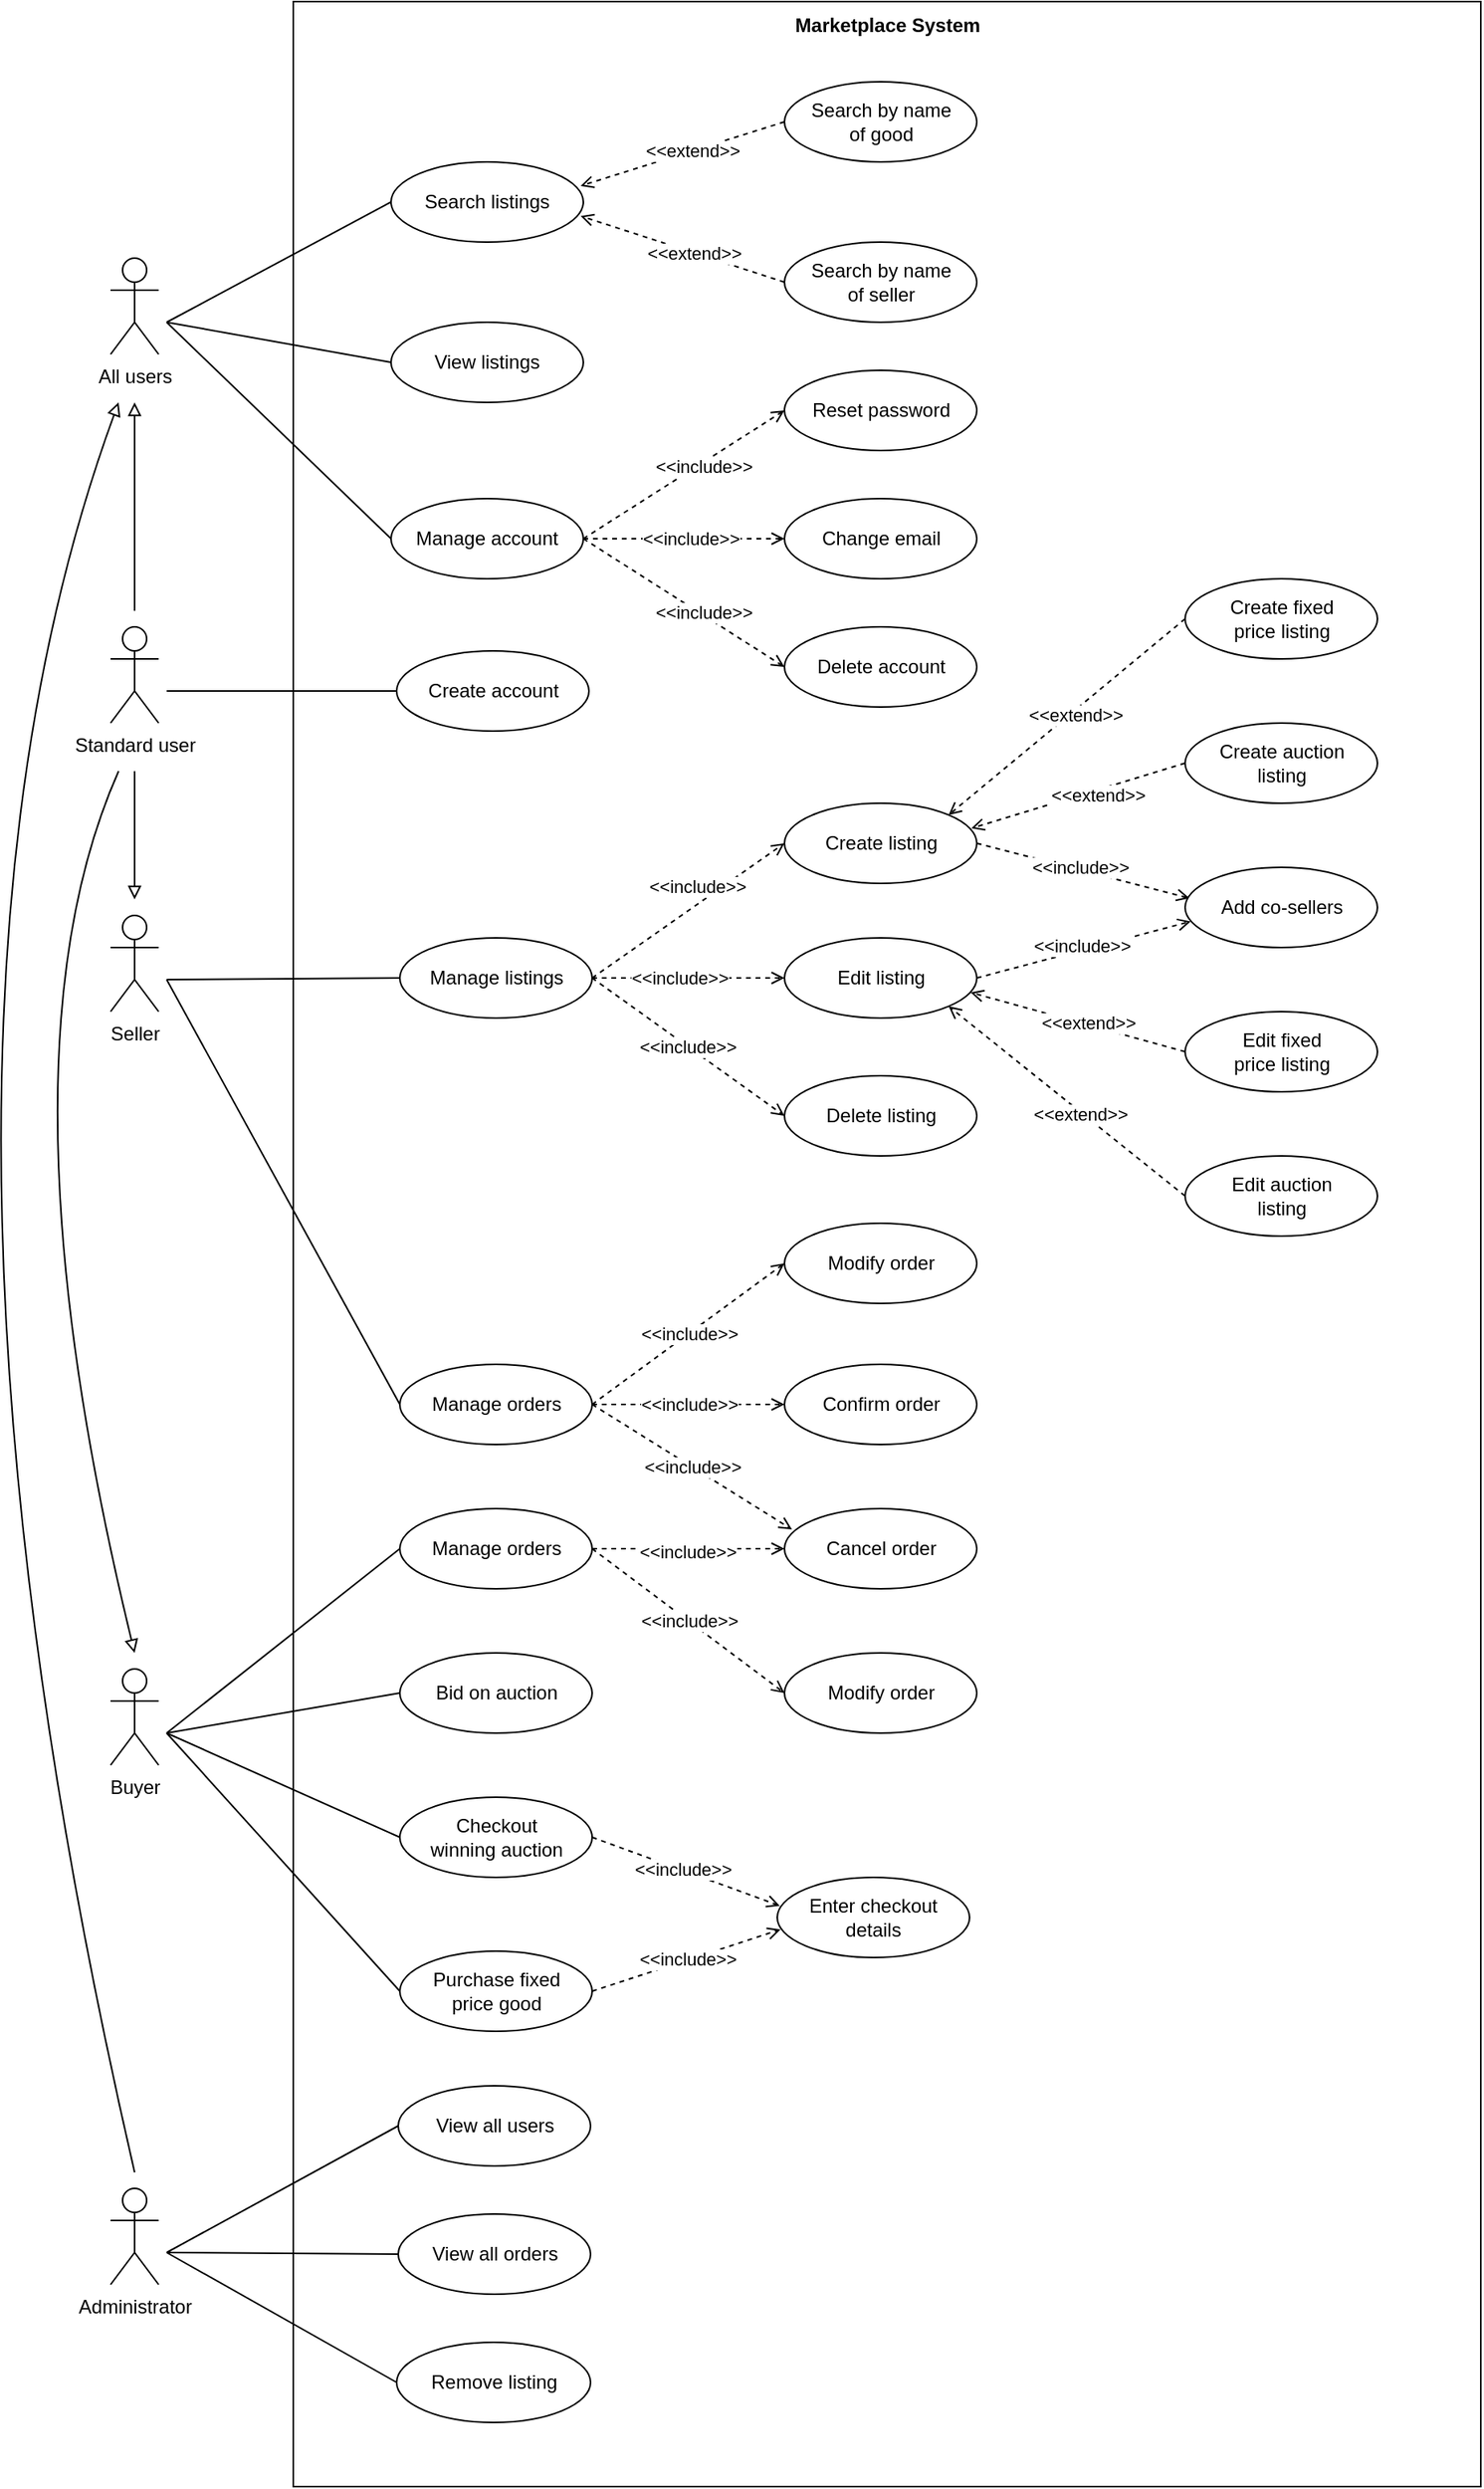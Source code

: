 <mxfile version="20.2.3" type="google"><diagram id="j36qbxRdaS5NxlowPy39" name="Page-1"><mxGraphModel grid="1" page="1" gridSize="10" guides="1" tooltips="1" connect="1" arrows="1" fold="1" pageScale="1" pageWidth="827" pageHeight="1169" math="0" shadow="0"><root><mxCell id="0"/><mxCell id="1" parent="0"/><mxCell id="oLi4YwqXb1NKrs59bNNy-26" value="" style="rounded=0;whiteSpace=wrap;html=1;" vertex="1" parent="1"><mxGeometry x="2154" y="350" width="741" height="1550" as="geometry"/></mxCell><mxCell id="oLi4YwqXb1NKrs59bNNy-27" value="&lt;b&gt;Marketplace System&lt;/b&gt;" style="text;html=1;strokeColor=none;fillColor=none;align=center;verticalAlign=middle;whiteSpace=wrap;rounded=0;" vertex="1" parent="1"><mxGeometry x="2464.5" y="350" width="120" height="30" as="geometry"/></mxCell><mxCell id="oLi4YwqXb1NKrs59bNNy-29" value="Search listings" style="ellipse;whiteSpace=wrap;html=1;" vertex="1" parent="1"><mxGeometry x="2215" y="450" width="120" height="50" as="geometry"/></mxCell><mxCell id="oLi4YwqXb1NKrs59bNNy-30" style="edgeStyle=none;rounded=0;orthogonalLoop=1;jettySize=auto;html=1;exitX=0;exitY=0.5;exitDx=0;exitDy=0;endArrow=none;endFill=0;entryX=1;entryY=0.5;entryDx=0;entryDy=0;" edge="1" parent="1" source="oLi4YwqXb1NKrs59bNNy-36" target="oLi4YwqXb1NKrs59bNNy-103"><mxGeometry relative="1" as="geometry"><mxPoint x="2074" y="1254" as="targetPoint"/></mxGeometry></mxCell><mxCell id="oLi4YwqXb1NKrs59bNNy-33" style="edgeStyle=none;rounded=0;orthogonalLoop=1;jettySize=auto;html=1;entryX=0.017;entryY=0.65;entryDx=0;entryDy=0;dashed=1;endArrow=open;endFill=0;exitX=1;exitY=0.5;exitDx=0;exitDy=0;entryPerimeter=0;" edge="1" parent="1" source="oLi4YwqXb1NKrs59bNNy-36" target="oLi4YwqXb1NKrs59bNNy-51"><mxGeometry relative="1" as="geometry"/></mxCell><mxCell id="oLi4YwqXb1NKrs59bNNy-34" value="&lt;span style=&quot;color: rgba(0, 0, 0, 0); font-family: monospace; font-size: 0px; text-align: start; background-color: rgb(248, 249, 250);&quot;&gt;%3CmxGraphModel%3E%3Croot%3E%3CmxCell%20id%3D%220%22%2F%3E%3CmxCell%20id%3D%221%22%20parent%3D%220%22%2F%3E%3CmxCell%20id%3D%222%22%20value%3D%22%26amp%3Blt%3B%26amp%3Blt%3Binclude%26amp%3Bgt%3B%26amp%3Bgt%3B%22%20style%3D%22edgeLabel%3Bhtml%3D1%3Balign%3Dcenter%3BverticalAlign%3Dmiddle%3Bresizable%3D0%3Bpoints%3D%5B%5D%3B%22%20vertex%3D%221%22%20connectable%3D%220%22%20parent%3D%221%22%3E%3CmxGeometry%20x%3D%22564.746%22%20y%3D%22375.744%22%20as%3D%22geometry%22%2F%3E%3C%2FmxCell%3E%3C%2Froot%3E%3C%2FmxGraphModel%3E&lt;/span&gt;" style="edgeLabel;html=1;align=center;verticalAlign=middle;resizable=0;points=[];" connectable="0" vertex="1" parent="oLi4YwqXb1NKrs59bNNy-33"><mxGeometry x="-0.069" relative="1" as="geometry"><mxPoint as="offset"/></mxGeometry></mxCell><mxCell id="oLi4YwqXb1NKrs59bNNy-35" value="&amp;lt;&amp;lt;include&amp;gt;&amp;gt;" style="edgeLabel;html=1;align=center;verticalAlign=middle;resizable=0;points=[];" connectable="0" vertex="1" parent="oLi4YwqXb1NKrs59bNNy-33"><mxGeometry x="-0.014" y="-1" relative="1" as="geometry"><mxPoint x="1" y="-2" as="offset"/></mxGeometry></mxCell><mxCell id="oLi4YwqXb1NKrs59bNNy-36" value="Purchase fixed &lt;br&gt;price good" style="ellipse;whiteSpace=wrap;html=1;" vertex="1" parent="1"><mxGeometry x="2220.5" y="1566" width="120" height="50" as="geometry"/></mxCell><mxCell id="oLi4YwqXb1NKrs59bNNy-37" style="edgeStyle=none;rounded=0;orthogonalLoop=1;jettySize=auto;html=1;endArrow=none;endFill=0;exitX=0;exitY=0.5;exitDx=0;exitDy=0;entryX=1;entryY=0.5;entryDx=0;entryDy=0;" edge="1" parent="1" source="oLi4YwqXb1NKrs59bNNy-38" target="oLi4YwqXb1NKrs59bNNy-106"><mxGeometry relative="1" as="geometry"><mxPoint x="2074" y="1412" as="targetPoint"/></mxGeometry></mxCell><mxCell id="oLi4YwqXb1NKrs59bNNy-38" value="View all users" style="ellipse;whiteSpace=wrap;html=1;" vertex="1" parent="1"><mxGeometry x="2219.5" y="1650" width="120" height="50" as="geometry"/></mxCell><mxCell id="oLi4YwqXb1NKrs59bNNy-43" style="edgeStyle=none;rounded=0;orthogonalLoop=1;jettySize=auto;html=1;entryX=0.023;entryY=0.386;entryDx=0;entryDy=0;dashed=1;startArrow=none;startFill=0;endArrow=open;endFill=0;exitX=1;exitY=0.5;exitDx=0;exitDy=0;entryPerimeter=0;" edge="1" parent="1" source="oLi4YwqXb1NKrs59bNNy-45" target="oLi4YwqXb1NKrs59bNNy-80"><mxGeometry relative="1" as="geometry"/></mxCell><mxCell id="oLi4YwqXb1NKrs59bNNy-44" value="&amp;lt;&amp;lt;include&amp;gt;&amp;gt;" style="edgeLabel;html=1;align=center;verticalAlign=middle;resizable=0;points=[];" connectable="0" vertex="1" parent="oLi4YwqXb1NKrs59bNNy-43"><mxGeometry x="-0.021" y="2" relative="1" as="geometry"><mxPoint x="-1" as="offset"/></mxGeometry></mxCell><mxCell id="oLi4YwqXb1NKrs59bNNy-45" value="Create listing" style="ellipse;whiteSpace=wrap;html=1;" vertex="1" parent="1"><mxGeometry x="2460.5" y="850" width="120" height="50" as="geometry"/></mxCell><mxCell id="oLi4YwqXb1NKrs59bNNy-46" style="edgeStyle=none;rounded=0;orthogonalLoop=1;jettySize=auto;html=1;exitX=1;exitY=0.5;exitDx=0;exitDy=0;entryX=0.029;entryY=0.675;entryDx=0;entryDy=0;dashed=1;startArrow=none;startFill=0;endArrow=open;endFill=0;entryPerimeter=0;" edge="1" parent="1" source="oLi4YwqXb1NKrs59bNNy-48" target="oLi4YwqXb1NKrs59bNNy-80"><mxGeometry relative="1" as="geometry"/></mxCell><mxCell id="oLi4YwqXb1NKrs59bNNy-47" value="&amp;lt;&amp;lt;include&amp;gt;&amp;gt;" style="edgeLabel;html=1;align=center;verticalAlign=middle;resizable=0;points=[];" connectable="0" vertex="1" parent="oLi4YwqXb1NKrs59bNNy-46"><mxGeometry x="-0.037" relative="1" as="geometry"><mxPoint x="1" y="-3" as="offset"/></mxGeometry></mxCell><mxCell id="oLi4YwqXb1NKrs59bNNy-48" value="Edit listing" style="ellipse;whiteSpace=wrap;html=1;" vertex="1" parent="1"><mxGeometry x="2460.5" y="934" width="120" height="50" as="geometry"/></mxCell><mxCell id="oLi4YwqXb1NKrs59bNNy-49" value="Delete listing" style="ellipse;whiteSpace=wrap;html=1;" vertex="1" parent="1"><mxGeometry x="2460.5" y="1020" width="120" height="50" as="geometry"/></mxCell><mxCell id="oLi4YwqXb1NKrs59bNNy-51" value="Enter checkout details" style="ellipse;whiteSpace=wrap;html=1;" vertex="1" parent="1"><mxGeometry x="2456" y="1520" width="120" height="50" as="geometry"/></mxCell><mxCell id="oLi4YwqXb1NKrs59bNNy-52" style="edgeStyle=none;rounded=0;orthogonalLoop=1;jettySize=auto;html=1;exitX=0;exitY=0.5;exitDx=0;exitDy=0;endArrow=none;endFill=0;entryX=1;entryY=0.5;entryDx=0;entryDy=0;" edge="1" parent="1" source="oLi4YwqXb1NKrs59bNNy-55" target="oLi4YwqXb1NKrs59bNNy-106"><mxGeometry relative="1" as="geometry"><mxPoint x="2075" y="1412" as="targetPoint"/></mxGeometry></mxCell><mxCell id="oLi4YwqXb1NKrs59bNNy-55" value="View all orders" style="ellipse;whiteSpace=wrap;html=1;" vertex="1" parent="1"><mxGeometry x="2219.5" y="1730" width="120" height="50" as="geometry"/></mxCell><mxCell id="oLi4YwqXb1NKrs59bNNy-57" value="Modify order" style="ellipse;whiteSpace=wrap;html=1;" vertex="1" parent="1"><mxGeometry x="2460.5" y="1380" width="120" height="50" as="geometry"/></mxCell><mxCell id="oLi4YwqXb1NKrs59bNNy-61" value="" style="edgeStyle=none;rounded=0;orthogonalLoop=1;jettySize=auto;html=1;exitX=0;exitY=0.5;exitDx=0;exitDy=0;dashed=1;startArrow=none;startFill=0;endArrow=open;endFill=0;entryX=0.972;entryY=0.313;entryDx=0;entryDy=0;entryPerimeter=0;" edge="1" parent="1" source="oLi4YwqXb1NKrs59bNNy-63" target="oLi4YwqXb1NKrs59bNNy-45"><mxGeometry x="0.09" y="21" relative="1" as="geometry"><mxPoint x="2702" y="649" as="targetPoint"/><mxPoint as="offset"/></mxGeometry></mxCell><mxCell id="oLi4YwqXb1NKrs59bNNy-62" value="&amp;lt;&amp;lt;extend&amp;gt;&amp;gt;" style="edgeLabel;html=1;align=center;verticalAlign=middle;resizable=0;points=[];" connectable="0" vertex="1" parent="oLi4YwqXb1NKrs59bNNy-61"><mxGeometry x="-0.022" y="-1" relative="1" as="geometry"><mxPoint x="11" y="1" as="offset"/></mxGeometry></mxCell><mxCell id="oLi4YwqXb1NKrs59bNNy-63" value="Create auction&lt;br&gt;listing" style="ellipse;whiteSpace=wrap;html=1;" vertex="1" parent="1"><mxGeometry x="2710.5" y="800" width="120" height="50" as="geometry"/></mxCell><mxCell id="oLi4YwqXb1NKrs59bNNy-64" style="edgeStyle=none;rounded=0;orthogonalLoop=1;jettySize=auto;html=1;exitX=0;exitY=0.5;exitDx=0;exitDy=0;entryX=1;entryY=0;entryDx=0;entryDy=0;dashed=1;startArrow=none;startFill=0;endArrow=open;endFill=0;" edge="1" parent="1" source="oLi4YwqXb1NKrs59bNNy-66" target="oLi4YwqXb1NKrs59bNNy-45"><mxGeometry relative="1" as="geometry"/></mxCell><mxCell id="oLi4YwqXb1NKrs59bNNy-65" value="&amp;lt;&amp;lt;extend&amp;gt;&amp;gt;" style="edgeLabel;html=1;align=center;verticalAlign=middle;resizable=0;points=[];" connectable="0" vertex="1" parent="oLi4YwqXb1NKrs59bNNy-64"><mxGeometry x="-0.079" y="-2" relative="1" as="geometry"><mxPoint x="1" y="5" as="offset"/></mxGeometry></mxCell><mxCell id="oLi4YwqXb1NKrs59bNNy-66" value="Create fixed &lt;br&gt;price listing" style="ellipse;whiteSpace=wrap;html=1;" vertex="1" parent="1"><mxGeometry x="2710.5" y="710" width="120" height="50" as="geometry"/></mxCell><mxCell id="oLi4YwqXb1NKrs59bNNy-67" style="edgeStyle=none;rounded=0;orthogonalLoop=1;jettySize=auto;html=1;exitX=0;exitY=0.5;exitDx=0;exitDy=0;entryX=0.986;entryY=0.299;entryDx=0;entryDy=0;entryPerimeter=0;dashed=1;startArrow=none;startFill=0;endArrow=open;endFill=0;" edge="1" parent="1" source="oLi4YwqXb1NKrs59bNNy-69" target="oLi4YwqXb1NKrs59bNNy-29"><mxGeometry relative="1" as="geometry"/></mxCell><mxCell id="oLi4YwqXb1NKrs59bNNy-68" value="&amp;lt;&amp;lt;extend&amp;gt;&amp;gt;" style="edgeLabel;html=1;align=center;verticalAlign=middle;resizable=0;points=[];" connectable="0" vertex="1" parent="oLi4YwqXb1NKrs59bNNy-67"><mxGeometry x="-0.051" y="4" relative="1" as="geometry"><mxPoint x="2" y="-5" as="offset"/></mxGeometry></mxCell><mxCell id="oLi4YwqXb1NKrs59bNNy-69" value="Search by name &lt;br&gt;of good" style="ellipse;whiteSpace=wrap;html=1;" vertex="1" parent="1"><mxGeometry x="2460.5" y="400" width="120" height="50" as="geometry"/></mxCell><mxCell id="oLi4YwqXb1NKrs59bNNy-70" style="edgeStyle=none;rounded=0;orthogonalLoop=1;jettySize=auto;html=1;exitX=0;exitY=0.5;exitDx=0;exitDy=0;entryX=0.986;entryY=0.675;entryDx=0;entryDy=0;entryPerimeter=0;dashed=1;startArrow=none;startFill=0;endArrow=open;endFill=0;" edge="1" parent="1" source="oLi4YwqXb1NKrs59bNNy-72" target="oLi4YwqXb1NKrs59bNNy-29"><mxGeometry relative="1" as="geometry"/></mxCell><mxCell id="oLi4YwqXb1NKrs59bNNy-71" value="&amp;lt;&amp;lt;extend&amp;gt;&amp;gt;" style="edgeLabel;html=1;align=center;verticalAlign=middle;resizable=0;points=[];" connectable="0" vertex="1" parent="oLi4YwqXb1NKrs59bNNy-70"><mxGeometry x="-0.1" relative="1" as="geometry"><mxPoint as="offset"/></mxGeometry></mxCell><mxCell id="oLi4YwqXb1NKrs59bNNy-72" value="Search by name&lt;br&gt;of seller" style="ellipse;whiteSpace=wrap;html=1;" vertex="1" parent="1"><mxGeometry x="2460.5" y="500" width="120" height="50" as="geometry"/></mxCell><mxCell id="oLi4YwqXb1NKrs59bNNy-75" value="Create account" style="ellipse;whiteSpace=wrap;html=1;" vertex="1" parent="1"><mxGeometry x="2218.5" y="755" width="120" height="50" as="geometry"/></mxCell><mxCell id="oLi4YwqXb1NKrs59bNNy-80" value="Add co-sellers" style="ellipse;whiteSpace=wrap;html=1;" vertex="1" parent="1"><mxGeometry x="2710.5" y="890" width="120" height="50" as="geometry"/></mxCell><mxCell id="oLi4YwqXb1NKrs59bNNy-81" value="" style="group" connectable="0" vertex="1" parent="1"><mxGeometry x="2035" y="920" width="40" height="90" as="geometry"/></mxCell><mxCell id="oLi4YwqXb1NKrs59bNNy-82" value="" style="rounded=0;whiteSpace=wrap;html=1;strokeColor=none;fillColor=none;" vertex="1" parent="oLi4YwqXb1NKrs59bNNy-81"><mxGeometry y="-10" width="40" height="100" as="geometry"/></mxCell><mxCell id="oLi4YwqXb1NKrs59bNNy-83" value="Seller" style="shape=umlActor;verticalLabelPosition=bottom;verticalAlign=top;html=1;outlineConnect=0;" vertex="1" parent="oLi4YwqXb1NKrs59bNNy-81"><mxGeometry x="5" width="30" height="60" as="geometry"/></mxCell><mxCell id="oLi4YwqXb1NKrs59bNNy-84" value="Bid on auction" style="ellipse;whiteSpace=wrap;html=1;" vertex="1" parent="1"><mxGeometry x="2220.5" y="1380" width="120" height="50" as="geometry"/></mxCell><mxCell id="oLi4YwqXb1NKrs59bNNy-85" style="edgeStyle=none;rounded=0;orthogonalLoop=1;jettySize=auto;html=1;exitX=1;exitY=0.5;exitDx=0;exitDy=0;entryX=0;entryY=0.5;entryDx=0;entryDy=0;startArrow=none;startFill=0;endArrow=none;endFill=0;" edge="1" parent="1" source="oLi4YwqXb1NKrs59bNNy-103" target="oLi4YwqXb1NKrs59bNNy-84"><mxGeometry relative="1" as="geometry"/></mxCell><mxCell id="oLi4YwqXb1NKrs59bNNy-86" style="edgeStyle=orthogonalEdgeStyle;rounded=0;orthogonalLoop=1;jettySize=auto;html=1;exitX=1;exitY=0.5;exitDx=0;exitDy=0;entryX=0;entryY=0.5;entryDx=0;entryDy=0;strokeColor=none;" edge="1" parent="1" source="oLi4YwqXb1NKrs59bNNy-91" target="oLi4YwqXb1NKrs59bNNy-45"><mxGeometry relative="1" as="geometry"/></mxCell><mxCell id="oLi4YwqXb1NKrs59bNNy-87" style="edgeStyle=none;rounded=0;orthogonalLoop=1;jettySize=auto;html=1;exitX=1;exitY=0.5;exitDx=0;exitDy=0;entryX=0;entryY=0.5;entryDx=0;entryDy=0;endArrow=open;endFill=0;dashed=1;" edge="1" parent="1" source="oLi4YwqXb1NKrs59bNNy-91" target="oLi4YwqXb1NKrs59bNNy-45"><mxGeometry relative="1" as="geometry"/></mxCell><mxCell id="oLi4YwqXb1NKrs59bNNy-88" style="edgeStyle=none;rounded=0;orthogonalLoop=1;jettySize=auto;html=1;exitX=1;exitY=0.5;exitDx=0;exitDy=0;entryX=0;entryY=0.5;entryDx=0;entryDy=0;dashed=1;endArrow=open;endFill=0;" edge="1" parent="1" source="oLi4YwqXb1NKrs59bNNy-91" target="oLi4YwqXb1NKrs59bNNy-48"><mxGeometry relative="1" as="geometry"/></mxCell><mxCell id="oLi4YwqXb1NKrs59bNNy-89" style="edgeStyle=none;curved=1;orthogonalLoop=1;jettySize=auto;html=1;exitX=1;exitY=0.5;exitDx=0;exitDy=0;entryX=0;entryY=0.5;entryDx=0;entryDy=0;dashed=1;endArrow=open;endFill=0;" edge="1" parent="1" source="oLi4YwqXb1NKrs59bNNy-91" target="oLi4YwqXb1NKrs59bNNy-49"><mxGeometry relative="1" as="geometry"/></mxCell><mxCell id="oLi4YwqXb1NKrs59bNNy-90" value="&amp;lt;&amp;lt;include&amp;gt;&amp;gt;" style="edgeLabel;html=1;align=center;verticalAlign=middle;resizable=0;points=[];" connectable="0" vertex="1" parent="oLi4YwqXb1NKrs59bNNy-89"><mxGeometry x="0.402" y="1" relative="1" as="geometry"><mxPoint x="-25" y="-17" as="offset"/></mxGeometry></mxCell><mxCell id="oLi4YwqXb1NKrs59bNNy-91" value="Manage listings" style="ellipse;whiteSpace=wrap;html=1;" vertex="1" parent="1"><mxGeometry x="2220.5" y="934" width="120" height="50" as="geometry"/></mxCell><mxCell id="oLi4YwqXb1NKrs59bNNy-92" style="edgeStyle=none;rounded=0;orthogonalLoop=1;jettySize=auto;html=1;exitX=0;exitY=0.5;exitDx=0;exitDy=0;endArrow=none;endFill=0;entryX=1;entryY=0.5;entryDx=0;entryDy=0;" edge="1" parent="1" source="oLi4YwqXb1NKrs59bNNy-91" target="oLi4YwqXb1NKrs59bNNy-82"><mxGeometry relative="1" as="geometry"><mxPoint x="2085" y="981" as="targetPoint"/><mxPoint x="2324" y="985" as="sourcePoint"/></mxGeometry></mxCell><mxCell id="oLi4YwqXb1NKrs59bNNy-93" value="&amp;lt;&amp;lt;include&amp;gt;&amp;gt;" style="edgeLabel;html=1;align=center;verticalAlign=middle;resizable=0;points=[];" connectable="0" vertex="1" parent="1"><mxGeometry x="2505.002" y="858.998" as="geometry"><mxPoint x="-99" y="43" as="offset"/></mxGeometry></mxCell><mxCell id="oLi4YwqXb1NKrs59bNNy-94" value="&amp;lt;&amp;lt;include&amp;gt;&amp;gt;" style="edgeLabel;html=1;align=center;verticalAlign=middle;resizable=0;points=[];" connectable="0" vertex="1" parent="1"><mxGeometry x="2395.002" y="958.998" as="geometry"/></mxCell><mxCell id="oLi4YwqXb1NKrs59bNNy-95" style="edgeStyle=none;rounded=0;orthogonalLoop=1;jettySize=auto;html=1;exitX=0;exitY=0.5;exitDx=0;exitDy=0;entryX=0.968;entryY=0.681;entryDx=0;entryDy=0;entryPerimeter=0;dashed=1;endArrow=open;endFill=0;" edge="1" parent="1" source="oLi4YwqXb1NKrs59bNNy-97" target="oLi4YwqXb1NKrs59bNNy-48"><mxGeometry relative="1" as="geometry"/></mxCell><mxCell id="oLi4YwqXb1NKrs59bNNy-96" value="&amp;lt;&amp;lt;extend&amp;gt;&amp;gt;" style="edgeLabel;html=1;align=center;verticalAlign=middle;resizable=0;points=[];" connectable="0" vertex="1" parent="oLi4YwqXb1NKrs59bNNy-95"><mxGeometry x="0.006" y="1" relative="1" as="geometry"><mxPoint x="7" y="-1" as="offset"/></mxGeometry></mxCell><mxCell id="oLi4YwqXb1NKrs59bNNy-97" value="Edit fixed&lt;br&gt;price listing" style="ellipse;whiteSpace=wrap;html=1;" vertex="1" parent="1"><mxGeometry x="2710.5" y="980" width="120" height="50" as="geometry"/></mxCell><mxCell id="oLi4YwqXb1NKrs59bNNy-98" style="edgeStyle=none;rounded=0;orthogonalLoop=1;jettySize=auto;html=1;exitX=0;exitY=0.5;exitDx=0;exitDy=0;entryX=1;entryY=1;entryDx=0;entryDy=0;dashed=1;endArrow=open;endFill=0;" edge="1" parent="1" source="oLi4YwqXb1NKrs59bNNy-100" target="oLi4YwqXb1NKrs59bNNy-48"><mxGeometry relative="1" as="geometry"/></mxCell><mxCell id="oLi4YwqXb1NKrs59bNNy-99" value="&amp;lt;&amp;lt;extend&amp;gt;&amp;gt;" style="edgeLabel;html=1;align=center;verticalAlign=middle;resizable=0;points=[];" connectable="0" vertex="1" parent="oLi4YwqXb1NKrs59bNNy-98"><mxGeometry x="0.18" y="-1" relative="1" as="geometry"><mxPoint x="21" y="19" as="offset"/></mxGeometry></mxCell><mxCell id="oLi4YwqXb1NKrs59bNNy-100" value="Edit auction&lt;br&gt;listing" style="ellipse;whiteSpace=wrap;html=1;" vertex="1" parent="1"><mxGeometry x="2710.5" y="1070" width="120" height="50" as="geometry"/></mxCell><mxCell id="oLi4YwqXb1NKrs59bNNy-101" value="" style="group" connectable="0" vertex="1" parent="1"><mxGeometry x="2035" y="1380" width="40" height="100" as="geometry"/></mxCell><mxCell id="oLi4YwqXb1NKrs59bNNy-102" value="Buyer" style="shape=umlActor;verticalLabelPosition=bottom;verticalAlign=top;html=1;outlineConnect=0;" vertex="1" parent="oLi4YwqXb1NKrs59bNNy-101"><mxGeometry x="5" y="10" width="30" height="60" as="geometry"/></mxCell><mxCell id="oLi4YwqXb1NKrs59bNNy-103" value="" style="rounded=0;whiteSpace=wrap;html=1;strokeColor=none;fillColor=none;" vertex="1" parent="oLi4YwqXb1NKrs59bNNy-101"><mxGeometry width="40" height="100" as="geometry"/></mxCell><mxCell id="oLi4YwqXb1NKrs59bNNy-104" value="" style="group" connectable="0" vertex="1" parent="1"><mxGeometry x="2035" y="1704" width="40" height="100" as="geometry"/></mxCell><mxCell id="oLi4YwqXb1NKrs59bNNy-105" value="Administrator" style="shape=umlActor;verticalLabelPosition=bottom;verticalAlign=top;html=1;outlineConnect=0;" vertex="1" parent="oLi4YwqXb1NKrs59bNNy-104"><mxGeometry x="5" y="10" width="30" height="60" as="geometry"/></mxCell><mxCell id="oLi4YwqXb1NKrs59bNNy-106" value="" style="rounded=0;whiteSpace=wrap;html=1;strokeColor=none;fillColor=none;" vertex="1" parent="oLi4YwqXb1NKrs59bNNy-104"><mxGeometry width="40" height="100" as="geometry"/></mxCell><mxCell id="oLi4YwqXb1NKrs59bNNy-107" value="" style="group" connectable="0" vertex="1" parent="1"><mxGeometry x="2035" y="740" width="40" height="90" as="geometry"/></mxCell><mxCell id="oLi4YwqXb1NKrs59bNNy-108" value="" style="rounded=0;whiteSpace=wrap;html=1;strokeColor=none;fillColor=none;" vertex="1" parent="oLi4YwqXb1NKrs59bNNy-107"><mxGeometry y="-10" width="40" height="100" as="geometry"/></mxCell><mxCell id="oLi4YwqXb1NKrs59bNNy-109" value="Standard user" style="shape=umlActor;verticalLabelPosition=bottom;verticalAlign=top;html=1;outlineConnect=0;" vertex="1" parent="oLi4YwqXb1NKrs59bNNy-107"><mxGeometry x="5" width="30" height="60" as="geometry"/></mxCell><mxCell id="oLi4YwqXb1NKrs59bNNy-111" style="edgeStyle=none;curved=1;orthogonalLoop=1;jettySize=auto;html=1;exitX=0.5;exitY=0;exitDx=0;exitDy=0;entryX=0.5;entryY=1;entryDx=0;entryDy=0;endArrow=none;endFill=0;startArrow=block;startFill=0;" edge="1" parent="1" source="oLi4YwqXb1NKrs59bNNy-82" target="oLi4YwqXb1NKrs59bNNy-108"><mxGeometry relative="1" as="geometry"/></mxCell><mxCell id="oLi4YwqXb1NKrs59bNNy-112" style="edgeStyle=none;curved=1;orthogonalLoop=1;jettySize=auto;html=1;exitX=0.5;exitY=0;exitDx=0;exitDy=0;endArrow=none;endFill=0;entryX=0.25;entryY=1;entryDx=0;entryDy=0;startArrow=block;startFill=0;" edge="1" parent="1" source="oLi4YwqXb1NKrs59bNNy-103" target="oLi4YwqXb1NKrs59bNNy-108"><mxGeometry relative="1" as="geometry"><mxPoint x="2054.706" y="821" as="targetPoint"/><Array as="points"><mxPoint x="1965" y="1010"/></Array></mxGeometry></mxCell><mxCell id="oLi4YwqXb1NKrs59bNNy-113" style="edgeStyle=none;curved=1;orthogonalLoop=1;jettySize=auto;html=1;exitX=1;exitY=0.5;exitDx=0;exitDy=0;entryX=0;entryY=0.5;entryDx=0;entryDy=0;endArrow=none;endFill=0;" edge="1" parent="1" source="oLi4YwqXb1NKrs59bNNy-108" target="oLi4YwqXb1NKrs59bNNy-75"><mxGeometry relative="1" as="geometry"/></mxCell><mxCell id="oLi4YwqXb1NKrs59bNNy-114" value="Remove listing" style="ellipse;whiteSpace=wrap;html=1;" vertex="1" parent="1"><mxGeometry x="2218.5" y="1810" width="121" height="50" as="geometry"/></mxCell><mxCell id="oLi4YwqXb1NKrs59bNNy-115" style="edgeStyle=none;curved=1;orthogonalLoop=1;jettySize=auto;html=1;exitX=1;exitY=0.5;exitDx=0;exitDy=0;entryX=0;entryY=0.5;entryDx=0;entryDy=0;endArrow=none;endFill=0;" edge="1" parent="1" source="oLi4YwqXb1NKrs59bNNy-106" target="oLi4YwqXb1NKrs59bNNy-114"><mxGeometry relative="1" as="geometry"/></mxCell><mxCell id="xEqmfu6G4kVu3tzPkfOi-3" value="" style="group" connectable="0" vertex="1" parent="1"><mxGeometry x="2035" y="510" width="40" height="90" as="geometry"/></mxCell><mxCell id="xEqmfu6G4kVu3tzPkfOi-4" value="" style="rounded=0;whiteSpace=wrap;html=1;strokeColor=none;fillColor=none;" vertex="1" parent="xEqmfu6G4kVu3tzPkfOi-3"><mxGeometry y="-10" width="40" height="100" as="geometry"/></mxCell><mxCell id="xEqmfu6G4kVu3tzPkfOi-5" value="All users" style="shape=umlActor;verticalLabelPosition=bottom;verticalAlign=top;html=1;outlineConnect=0;" vertex="1" parent="xEqmfu6G4kVu3tzPkfOi-3"><mxGeometry x="5" width="30" height="60" as="geometry"/></mxCell><mxCell id="xEqmfu6G4kVu3tzPkfOi-6" style="edgeStyle=orthogonalEdgeStyle;rounded=0;orthogonalLoop=1;jettySize=auto;html=1;exitX=0.5;exitY=0;exitDx=0;exitDy=0;entryX=0.5;entryY=1;entryDx=0;entryDy=0;endArrow=block;endFill=0;" edge="1" parent="1" source="oLi4YwqXb1NKrs59bNNy-108" target="xEqmfu6G4kVu3tzPkfOi-4"><mxGeometry relative="1" as="geometry"/></mxCell><mxCell id="xEqmfu6G4kVu3tzPkfOi-10" style="edgeStyle=none;curved=1;orthogonalLoop=1;jettySize=auto;html=1;exitX=0.5;exitY=0;exitDx=0;exitDy=0;endArrow=block;endFill=0;entryX=0.25;entryY=1;entryDx=0;entryDy=0;" edge="1" parent="1" source="oLi4YwqXb1NKrs59bNNy-106" target="xEqmfu6G4kVu3tzPkfOi-4"><mxGeometry relative="1" as="geometry"><mxPoint x="1965" y="858" as="targetPoint"/><Array as="points"><mxPoint x="1895" y="1010"/></Array><mxPoint x="1975" y="1178" as="sourcePoint"/></mxGeometry></mxCell><mxCell id="xEqmfu6G4kVu3tzPkfOi-11" style="orthogonalLoop=1;jettySize=auto;html=1;exitX=1;exitY=0.5;exitDx=0;exitDy=0;entryX=0;entryY=0.5;entryDx=0;entryDy=0;endArrow=none;endFill=0;rounded=0;" edge="1" parent="1" source="xEqmfu6G4kVu3tzPkfOi-4" target="oLi4YwqXb1NKrs59bNNy-29"><mxGeometry relative="1" as="geometry"/></mxCell><mxCell id="xEqmfu6G4kVu3tzPkfOi-12" value="View listings" style="ellipse;whiteSpace=wrap;html=1;" vertex="1" parent="1"><mxGeometry x="2215" y="550" width="120" height="50" as="geometry"/></mxCell><mxCell id="xEqmfu6G4kVu3tzPkfOi-13" style="rounded=0;orthogonalLoop=1;jettySize=auto;html=1;exitX=1;exitY=0.5;exitDx=0;exitDy=0;entryX=0;entryY=0.5;entryDx=0;entryDy=0;endArrow=none;endFill=0;" edge="1" parent="1" source="xEqmfu6G4kVu3tzPkfOi-4" target="xEqmfu6G4kVu3tzPkfOi-12"><mxGeometry relative="1" as="geometry"/></mxCell><mxCell id="xEqmfu6G4kVu3tzPkfOi-23" value="&amp;lt;&amp;lt;include&amp;gt;&amp;gt;" style="edgeStyle=none;rounded=0;orthogonalLoop=1;jettySize=auto;html=1;exitX=1;exitY=0.5;exitDx=0;exitDy=0;entryX=0;entryY=0.5;entryDx=0;entryDy=0;endArrow=open;endFill=0;dashed=1;" edge="1" parent="1" source="xEqmfu6G4kVu3tzPkfOi-15" target="oLi4YwqXb1NKrs59bNNy-57"><mxGeometry relative="1" as="geometry"/></mxCell><mxCell id="t8D14NWnCcER_95KyNte-1" style="rounded=0;orthogonalLoop=1;jettySize=auto;html=1;exitX=1;exitY=0.5;exitDx=0;exitDy=0;entryX=0;entryY=0.5;entryDx=0;entryDy=0;dashed=1;endArrow=open;endFill=0;" edge="1" parent="1" source="xEqmfu6G4kVu3tzPkfOi-15" target="xEqmfu6G4kVu3tzPkfOi-27"><mxGeometry relative="1" as="geometry"/></mxCell><mxCell id="t8D14NWnCcER_95KyNte-2" value="&amp;lt;&amp;lt;include&amp;gt;&amp;gt;" style="edgeLabel;html=1;align=center;verticalAlign=middle;resizable=0;points=[];" connectable="0" vertex="1" parent="t8D14NWnCcER_95KyNte-1"><mxGeometry x="-0.005" y="-2" relative="1" as="geometry"><mxPoint as="offset"/></mxGeometry></mxCell><mxCell id="xEqmfu6G4kVu3tzPkfOi-15" value="Manage orders" style="ellipse;whiteSpace=wrap;html=1;" vertex="1" parent="1"><mxGeometry x="2220.5" y="1290" width="120" height="50" as="geometry"/></mxCell><mxCell id="xEqmfu6G4kVu3tzPkfOi-18" style="edgeStyle=none;rounded=0;orthogonalLoop=1;jettySize=auto;html=1;exitX=1;exitY=0.5;exitDx=0;exitDy=0;entryX=0.013;entryY=0.354;entryDx=0;entryDy=0;endArrow=open;endFill=0;dashed=1;entryPerimeter=0;" edge="1" parent="1" source="xEqmfu6G4kVu3tzPkfOi-16" target="oLi4YwqXb1NKrs59bNNy-51"><mxGeometry relative="1" as="geometry"/></mxCell><mxCell id="xEqmfu6G4kVu3tzPkfOi-19" value="&amp;lt;&amp;lt;include&amp;gt;&amp;gt;" style="edgeLabel;html=1;align=center;verticalAlign=middle;resizable=0;points=[];" connectable="0" vertex="1" parent="xEqmfu6G4kVu3tzPkfOi-18"><mxGeometry x="-0.046" y="1" relative="1" as="geometry"><mxPoint as="offset"/></mxGeometry></mxCell><mxCell id="xEqmfu6G4kVu3tzPkfOi-16" value="Checkout &lt;br&gt;winning auction" style="ellipse;whiteSpace=wrap;html=1;" vertex="1" parent="1"><mxGeometry x="2220.5" y="1470" width="120" height="50" as="geometry"/></mxCell><mxCell id="xEqmfu6G4kVu3tzPkfOi-17" style="edgeStyle=none;rounded=0;orthogonalLoop=1;jettySize=auto;html=1;exitX=1;exitY=0.5;exitDx=0;exitDy=0;entryX=0;entryY=0.5;entryDx=0;entryDy=0;endArrow=none;endFill=0;" edge="1" parent="1" source="oLi4YwqXb1NKrs59bNNy-103" target="xEqmfu6G4kVu3tzPkfOi-16"><mxGeometry relative="1" as="geometry"/></mxCell><mxCell id="xEqmfu6G4kVu3tzPkfOi-20" style="edgeStyle=none;rounded=0;orthogonalLoop=1;jettySize=auto;html=1;exitX=1;exitY=0.5;exitDx=0;exitDy=0;entryX=0;entryY=0.5;entryDx=0;entryDy=0;endArrow=none;endFill=0;" edge="1" parent="1" source="oLi4YwqXb1NKrs59bNNy-103" target="xEqmfu6G4kVu3tzPkfOi-15"><mxGeometry relative="1" as="geometry"/></mxCell><mxCell id="xEqmfu6G4kVu3tzPkfOi-26" value="Modify order" style="ellipse;whiteSpace=wrap;html=1;" vertex="1" parent="1"><mxGeometry x="2460.5" y="1112" width="120" height="50" as="geometry"/></mxCell><mxCell id="xEqmfu6G4kVu3tzPkfOi-27" value="Cancel order" style="ellipse;whiteSpace=wrap;html=1;" vertex="1" parent="1"><mxGeometry x="2460.5" y="1290" width="120" height="50" as="geometry"/></mxCell><mxCell id="xEqmfu6G4kVu3tzPkfOi-28" value="&amp;lt;&amp;lt;include&amp;gt;&amp;gt;" style="edgeStyle=none;rounded=0;orthogonalLoop=1;jettySize=auto;html=1;exitX=1;exitY=0.5;exitDx=0;exitDy=0;entryX=0;entryY=0.5;entryDx=0;entryDy=0;endArrow=open;endFill=0;dashed=1;" edge="1" parent="1" source="xEqmfu6G4kVu3tzPkfOi-30" target="xEqmfu6G4kVu3tzPkfOi-26"><mxGeometry relative="1" as="geometry"/></mxCell><mxCell id="xEqmfu6G4kVu3tzPkfOi-29" value="&amp;lt;&amp;lt;include&amp;gt;&amp;gt;" style="edgeStyle=none;rounded=0;orthogonalLoop=1;jettySize=auto;html=1;exitX=1;exitY=0.5;exitDx=0;exitDy=0;entryX=0.039;entryY=0.259;entryDx=0;entryDy=0;dashed=1;endArrow=open;endFill=0;entryPerimeter=0;" edge="1" parent="1" source="xEqmfu6G4kVu3tzPkfOi-30" target="xEqmfu6G4kVu3tzPkfOi-27"><mxGeometry relative="1" as="geometry"/></mxCell><mxCell id="xEqmfu6G4kVu3tzPkfOi-32" value="&amp;lt;&amp;lt;include&amp;gt;&amp;gt;" style="edgeStyle=none;rounded=0;orthogonalLoop=1;jettySize=auto;html=1;exitX=1;exitY=0.5;exitDx=0;exitDy=0;entryX=0;entryY=0.5;entryDx=0;entryDy=0;dashed=1;endArrow=open;endFill=0;" edge="1" parent="1" source="xEqmfu6G4kVu3tzPkfOi-30" target="xEqmfu6G4kVu3tzPkfOi-31"><mxGeometry relative="1" as="geometry"/></mxCell><mxCell id="xEqmfu6G4kVu3tzPkfOi-30" value="Manage orders" style="ellipse;whiteSpace=wrap;html=1;" vertex="1" parent="1"><mxGeometry x="2220.5" y="1200" width="120" height="50" as="geometry"/></mxCell><mxCell id="xEqmfu6G4kVu3tzPkfOi-31" value="Confirm order" style="ellipse;whiteSpace=wrap;html=1;" vertex="1" parent="1"><mxGeometry x="2460.5" y="1200" width="120" height="50" as="geometry"/></mxCell><mxCell id="xEqmfu6G4kVu3tzPkfOi-33" style="edgeStyle=none;rounded=0;orthogonalLoop=1;jettySize=auto;html=1;exitX=1;exitY=0.5;exitDx=0;exitDy=0;entryX=0;entryY=0.5;entryDx=0;entryDy=0;endArrow=none;endFill=0;" edge="1" parent="1" source="oLi4YwqXb1NKrs59bNNy-82" target="xEqmfu6G4kVu3tzPkfOi-30"><mxGeometry relative="1" as="geometry"/></mxCell><mxCell id="t8D14NWnCcER_95KyNte-8" style="edgeStyle=none;rounded=0;orthogonalLoop=1;jettySize=auto;html=1;exitX=1;exitY=0.5;exitDx=0;exitDy=0;entryX=0;entryY=0.5;entryDx=0;entryDy=0;dashed=1;endArrow=open;endFill=0;" edge="1" parent="1" source="t8D14NWnCcER_95KyNte-3" target="t8D14NWnCcER_95KyNte-5"><mxGeometry relative="1" as="geometry"/></mxCell><mxCell id="t8D14NWnCcER_95KyNte-11" value="&amp;lt;&amp;lt;include&amp;gt;&amp;gt;" style="edgeLabel;html=1;align=center;verticalAlign=middle;resizable=0;points=[];" connectable="0" vertex="1" parent="t8D14NWnCcER_95KyNte-8"><mxGeometry x="0.074" y="3" relative="1" as="geometry"><mxPoint x="9" as="offset"/></mxGeometry></mxCell><mxCell id="t8D14NWnCcER_95KyNte-9" style="edgeStyle=none;rounded=0;orthogonalLoop=1;jettySize=auto;html=1;exitX=1;exitY=0.5;exitDx=0;exitDy=0;entryX=0;entryY=0.5;entryDx=0;entryDy=0;dashed=1;endArrow=open;endFill=0;" edge="1" parent="1" source="t8D14NWnCcER_95KyNte-3" target="t8D14NWnCcER_95KyNte-6"><mxGeometry relative="1" as="geometry"/></mxCell><mxCell id="t8D14NWnCcER_95KyNte-12" value="&amp;lt;&amp;lt;include&amp;gt;&amp;gt;" style="edgeLabel;html=1;align=center;verticalAlign=middle;resizable=0;points=[];" connectable="0" vertex="1" parent="t8D14NWnCcER_95KyNte-9"><mxGeometry x="0.067" y="-1" relative="1" as="geometry"><mxPoint y="-1" as="offset"/></mxGeometry></mxCell><mxCell id="t8D14NWnCcER_95KyNte-10" style="edgeStyle=none;rounded=0;orthogonalLoop=1;jettySize=auto;html=1;exitX=1;exitY=0.5;exitDx=0;exitDy=0;entryX=0;entryY=0.5;entryDx=0;entryDy=0;dashed=1;endArrow=open;endFill=0;" edge="1" parent="1" source="t8D14NWnCcER_95KyNte-3" target="t8D14NWnCcER_95KyNte-7"><mxGeometry relative="1" as="geometry"/></mxCell><mxCell id="t8D14NWnCcER_95KyNte-13" value="&amp;lt;&amp;lt;include&amp;gt;&amp;gt;" style="edgeLabel;html=1;align=center;verticalAlign=middle;resizable=0;points=[];" connectable="0" vertex="1" parent="t8D14NWnCcER_95KyNte-10"><mxGeometry x="0.038" relative="1" as="geometry"><mxPoint x="10" y="4" as="offset"/></mxGeometry></mxCell><mxCell id="t8D14NWnCcER_95KyNte-3" value="Manage account" style="ellipse;whiteSpace=wrap;html=1;" vertex="1" parent="1"><mxGeometry x="2215" y="660" width="120" height="50" as="geometry"/></mxCell><mxCell id="t8D14NWnCcER_95KyNte-4" style="edgeStyle=none;rounded=0;orthogonalLoop=1;jettySize=auto;html=1;exitX=1;exitY=0.5;exitDx=0;exitDy=0;entryX=0;entryY=0.5;entryDx=0;entryDy=0;endArrow=none;endFill=0;" edge="1" parent="1" source="xEqmfu6G4kVu3tzPkfOi-4" target="t8D14NWnCcER_95KyNte-3"><mxGeometry relative="1" as="geometry"/></mxCell><mxCell id="t8D14NWnCcER_95KyNte-5" value="Reset password" style="ellipse;whiteSpace=wrap;html=1;" vertex="1" parent="1"><mxGeometry x="2460.5" y="580" width="120" height="50" as="geometry"/></mxCell><mxCell id="t8D14NWnCcER_95KyNte-6" value="Change email" style="ellipse;whiteSpace=wrap;html=1;" vertex="1" parent="1"><mxGeometry x="2460.5" y="660" width="120" height="50" as="geometry"/></mxCell><mxCell id="t8D14NWnCcER_95KyNte-7" value="Delete account" style="ellipse;whiteSpace=wrap;html=1;" vertex="1" parent="1"><mxGeometry x="2460.5" y="740" width="120" height="50" as="geometry"/></mxCell></root></mxGraphModel></diagram></mxfile>